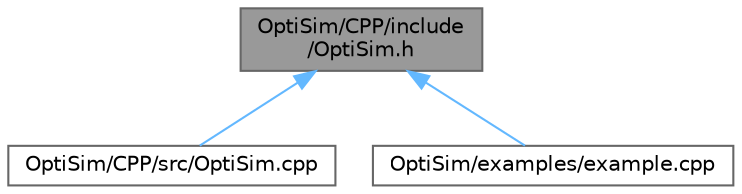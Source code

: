 digraph "OptiSim/CPP/include/OptiSim.h"
{
 // LATEX_PDF_SIZE
  bgcolor="transparent";
  edge [fontname=Helvetica,fontsize=10,labelfontname=Helvetica,labelfontsize=10];
  node [fontname=Helvetica,fontsize=10,shape=box,height=0.2,width=0.4];
  Node1 [id="Node000001",label="OptiSim/CPP/include\l/OptiSim.h",height=0.2,width=0.4,color="gray40", fillcolor="grey60", style="filled", fontcolor="black",tooltip="Main header file for the OptiSim optical simulation library."];
  Node1 -> Node2 [id="edge1_Node000001_Node000002",dir="back",color="steelblue1",style="solid",tooltip=" "];
  Node2 [id="Node000002",label="OptiSim/CPP/src/OptiSim.cpp",height=0.2,width=0.4,color="grey40", fillcolor="white", style="filled",URL="$OptiSim_8cpp.html",tooltip="This is the main executable for the OptiSim optical simulation tool."];
  Node1 -> Node3 [id="edge2_Node000001_Node000003",dir="back",color="steelblue1",style="solid",tooltip=" "];
  Node3 [id="Node000003",label="OptiSim/examples/example.cpp",height=0.2,width=0.4,color="grey40", fillcolor="white", style="filled",URL="$example_8cpp.html",tooltip=" "];
}

